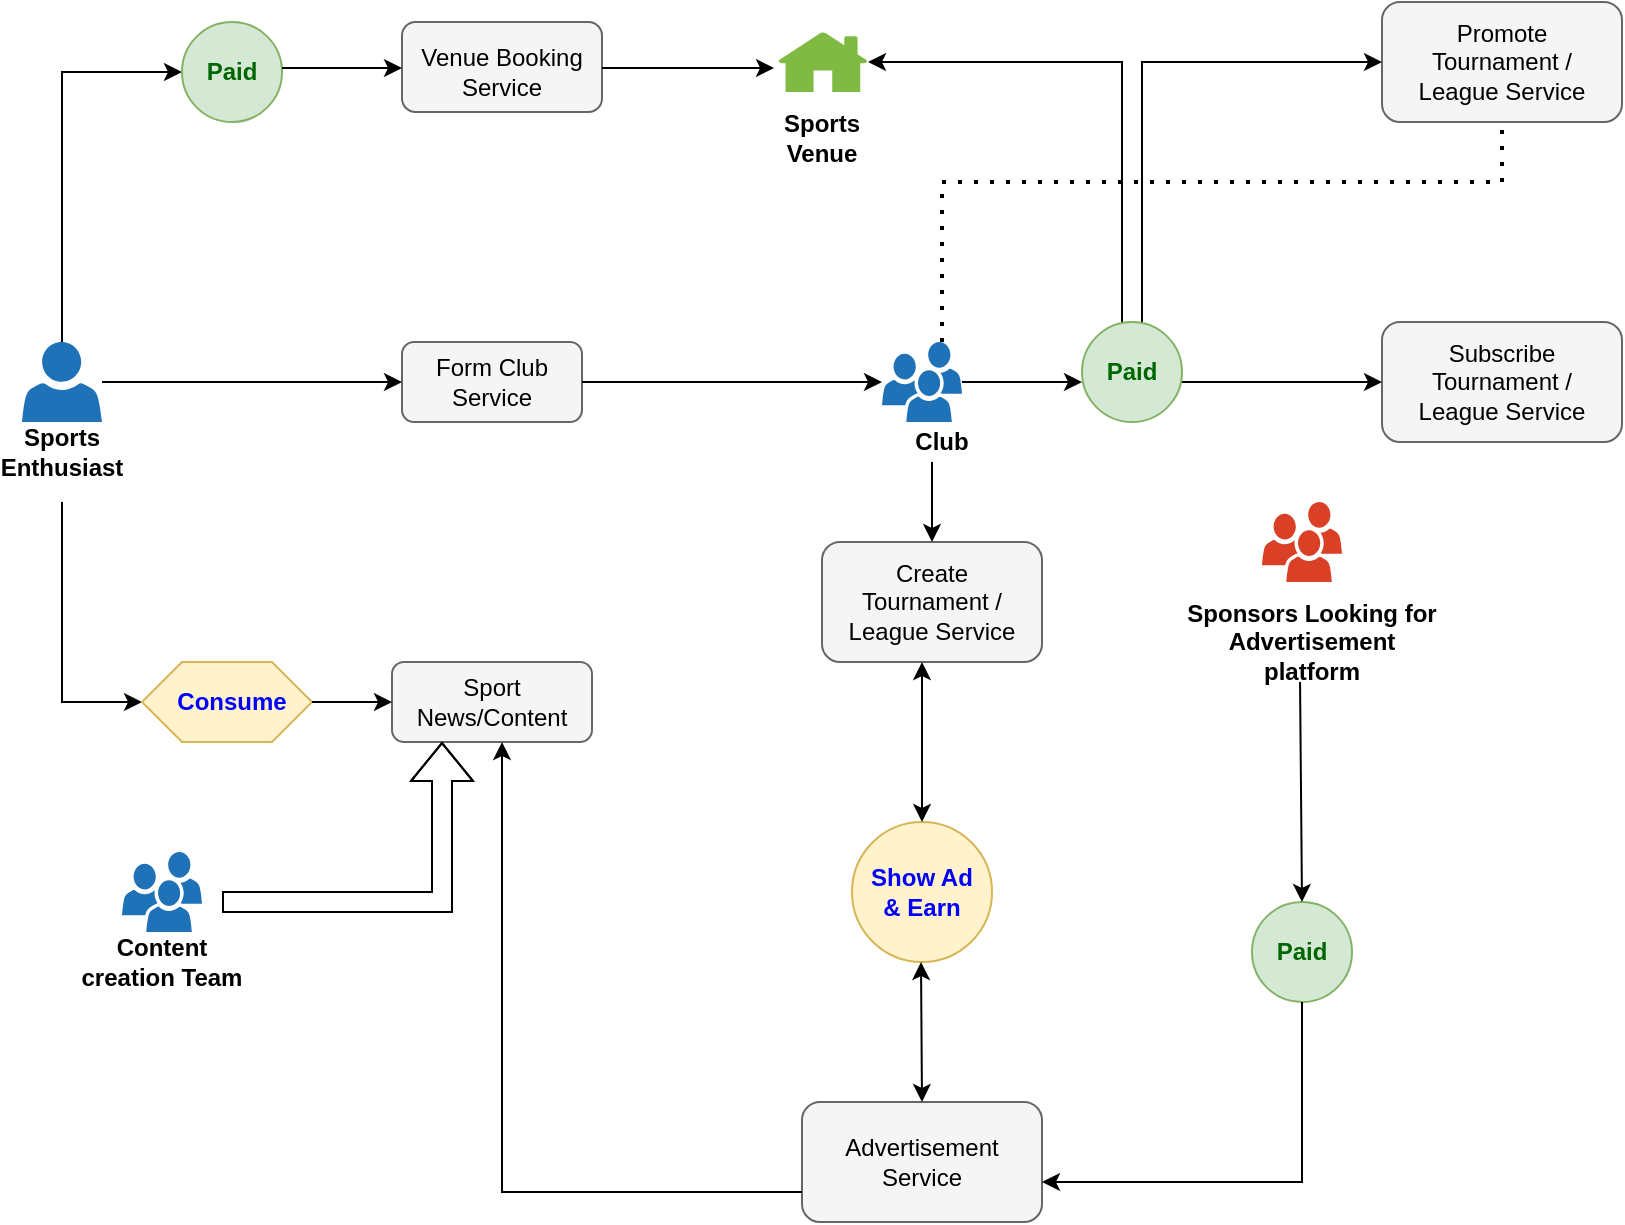 <mxfile version="20.6.0" type="github"><diagram id="gvGgr7Zljciwrfyh9hsr" name="Page-1"><mxGraphModel dx="1422" dy="729" grid="1" gridSize="10" guides="1" tooltips="1" connect="1" arrows="1" fold="1" page="1" pageScale="1" pageWidth="850" pageHeight="1100" math="0" shadow="0"><root><mxCell id="0"/><mxCell id="1" parent="0"/><mxCell id="EPbkJp4kcHKTeBEqlPCA-3" value="" style="sketch=0;pointerEvents=1;shadow=0;dashed=0;html=1;strokeColor=none;labelPosition=center;verticalLabelPosition=bottom;verticalAlign=top;outlineConnect=0;align=center;shape=mxgraph.office.users.user;fillColor=#2072B8;" parent="1" vertex="1"><mxGeometry x="20" y="200" width="40" height="40" as="geometry"/></mxCell><mxCell id="EPbkJp4kcHKTeBEqlPCA-6" value="" style="rounded=1;whiteSpace=wrap;html=1;fillColor=#f5f5f5;fontColor=#333333;strokeColor=#666666;" parent="1" vertex="1"><mxGeometry x="210" y="200" width="90" height="40" as="geometry"/></mxCell><mxCell id="EPbkJp4kcHKTeBEqlPCA-7" value="Form Club Service" style="text;html=1;strokeColor=none;fillColor=none;align=center;verticalAlign=middle;whiteSpace=wrap;rounded=0;" parent="1" vertex="1"><mxGeometry x="225" y="205" width="60" height="30" as="geometry"/></mxCell><mxCell id="EPbkJp4kcHKTeBEqlPCA-9" value="&lt;b&gt;Sports Enthusiast&lt;/b&gt;" style="text;html=1;strokeColor=none;fillColor=none;align=center;verticalAlign=middle;whiteSpace=wrap;rounded=0;" parent="1" vertex="1"><mxGeometry x="10" y="240" width="60" height="30" as="geometry"/></mxCell><mxCell id="EPbkJp4kcHKTeBEqlPCA-16" value="" style="sketch=0;pointerEvents=1;shadow=0;dashed=0;html=1;strokeColor=none;labelPosition=center;verticalLabelPosition=bottom;verticalAlign=top;outlineConnect=0;align=center;shape=mxgraph.office.users.users;fillColor=#2072B8;" parent="1" vertex="1"><mxGeometry x="450" y="200" width="40" height="40" as="geometry"/></mxCell><mxCell id="EPbkJp4kcHKTeBEqlPCA-17" value="" style="endArrow=classic;html=1;rounded=0;exitX=1;exitY=0.5;exitDx=0;exitDy=0;" parent="1" source="EPbkJp4kcHKTeBEqlPCA-6" target="EPbkJp4kcHKTeBEqlPCA-16" edge="1"><mxGeometry width="50" height="50" relative="1" as="geometry"><mxPoint x="420" y="260" as="sourcePoint"/><mxPoint x="470" y="210" as="targetPoint"/></mxGeometry></mxCell><mxCell id="EPbkJp4kcHKTeBEqlPCA-18" value="&lt;b&gt;Club&lt;/b&gt;" style="text;html=1;strokeColor=none;fillColor=none;align=center;verticalAlign=middle;whiteSpace=wrap;rounded=0;" parent="1" vertex="1"><mxGeometry x="460" y="240" width="40" height="20" as="geometry"/></mxCell><mxCell id="EPbkJp4kcHKTeBEqlPCA-19" value="" style="rounded=1;whiteSpace=wrap;html=1;fillColor=#f5f5f5;strokeColor=#666666;fontColor=#333333;" parent="1" vertex="1"><mxGeometry x="420" y="300" width="110" height="60" as="geometry"/></mxCell><mxCell id="EPbkJp4kcHKTeBEqlPCA-20" value="Create Tournament / League Service" style="text;html=1;strokeColor=none;fillColor=none;align=center;verticalAlign=middle;whiteSpace=wrap;rounded=0;" parent="1" vertex="1"><mxGeometry x="425" y="310" width="100" height="40" as="geometry"/></mxCell><mxCell id="EPbkJp4kcHKTeBEqlPCA-22" value="" style="rounded=1;whiteSpace=wrap;html=1;fillColor=#f5f5f5;fontColor=#333333;strokeColor=#666666;" parent="1" vertex="1"><mxGeometry x="700" y="190" width="120" height="60" as="geometry"/></mxCell><mxCell id="EPbkJp4kcHKTeBEqlPCA-23" value="Subscribe Tournament / League Service" style="text;html=1;strokeColor=none;fillColor=none;align=center;verticalAlign=middle;whiteSpace=wrap;rounded=0;" parent="1" vertex="1"><mxGeometry x="710" y="200" width="100" height="40" as="geometry"/></mxCell><mxCell id="EPbkJp4kcHKTeBEqlPCA-24" value="" style="ellipse;whiteSpace=wrap;html=1;aspect=fixed;fillColor=#d5e8d4;strokeColor=#82b366;" parent="1" vertex="1"><mxGeometry x="550" y="190" width="50" height="50" as="geometry"/></mxCell><mxCell id="EPbkJp4kcHKTeBEqlPCA-25" value="&lt;font color=&quot;#006600&quot;&gt;&lt;b&gt;Paid&lt;/b&gt;&lt;/font&gt;" style="text;html=1;strokeColor=none;fillColor=none;align=center;verticalAlign=middle;whiteSpace=wrap;rounded=0;" parent="1" vertex="1"><mxGeometry x="545" y="200" width="60" height="30" as="geometry"/></mxCell><mxCell id="EPbkJp4kcHKTeBEqlPCA-26" value="" style="endArrow=classic;html=1;rounded=0;exitX=1;exitY=0.5;exitDx=0;exitDy=0;exitPerimeter=0;" parent="1" source="EPbkJp4kcHKTeBEqlPCA-16" edge="1"><mxGeometry width="50" height="50" relative="1" as="geometry"><mxPoint x="500" y="320" as="sourcePoint"/><mxPoint x="550" y="220" as="targetPoint"/></mxGeometry></mxCell><mxCell id="EPbkJp4kcHKTeBEqlPCA-27" value="" style="endArrow=classic;html=1;rounded=0;entryX=0;entryY=0.5;entryDx=0;entryDy=0;" parent="1" target="EPbkJp4kcHKTeBEqlPCA-22" edge="1"><mxGeometry width="50" height="50" relative="1" as="geometry"><mxPoint x="600" y="220" as="sourcePoint"/><mxPoint x="650" y="200" as="targetPoint"/></mxGeometry></mxCell><mxCell id="EPbkJp4kcHKTeBEqlPCA-30" value="" style="rounded=1;whiteSpace=wrap;html=1;fillColor=#f5f5f5;fontColor=#333333;strokeColor=#666666;" parent="1" vertex="1"><mxGeometry x="700" y="30" width="120" height="60" as="geometry"/></mxCell><mxCell id="EPbkJp4kcHKTeBEqlPCA-31" value="" style="endArrow=classic;html=1;rounded=0;exitX=0.375;exitY=1;exitDx=0;exitDy=0;entryX=0.5;entryY=0;entryDx=0;entryDy=0;exitPerimeter=0;" parent="1" source="EPbkJp4kcHKTeBEqlPCA-18" target="EPbkJp4kcHKTeBEqlPCA-19" edge="1"><mxGeometry width="50" height="50" relative="1" as="geometry"><mxPoint x="480" y="260" as="sourcePoint"/><mxPoint x="480" y="300" as="targetPoint"/></mxGeometry></mxCell><mxCell id="EPbkJp4kcHKTeBEqlPCA-34" value="" style="endArrow=classic;html=1;rounded=0;entryX=0;entryY=0.5;entryDx=0;entryDy=0;" parent="1" target="EPbkJp4kcHKTeBEqlPCA-30" edge="1"><mxGeometry width="50" height="50" relative="1" as="geometry"><mxPoint x="580" y="190" as="sourcePoint"/><mxPoint x="630" y="60" as="targetPoint"/><Array as="points"><mxPoint x="580" y="60"/></Array></mxGeometry></mxCell><mxCell id="EPbkJp4kcHKTeBEqlPCA-35" value="Promote Tournament / League Service" style="text;html=1;strokeColor=none;fillColor=none;align=center;verticalAlign=middle;whiteSpace=wrap;rounded=0;" parent="1" vertex="1"><mxGeometry x="710" y="40" width="100" height="40" as="geometry"/></mxCell><mxCell id="EPbkJp4kcHKTeBEqlPCA-37" value="" style="endArrow=none;dashed=1;html=1;dashPattern=1 3;strokeWidth=2;rounded=0;entryX=0.5;entryY=1;entryDx=0;entryDy=0;entryPerimeter=0;exitX=0.75;exitY=0;exitDx=0;exitDy=0;exitPerimeter=0;" parent="1" source="EPbkJp4kcHKTeBEqlPCA-16" target="EPbkJp4kcHKTeBEqlPCA-30" edge="1"><mxGeometry width="50" height="50" relative="1" as="geometry"><mxPoint x="490" y="190" as="sourcePoint"/><mxPoint x="770" y="100" as="targetPoint"/><Array as="points"><mxPoint x="480" y="120"/><mxPoint x="760" y="120"/></Array></mxGeometry></mxCell><mxCell id="EPbkJp4kcHKTeBEqlPCA-38" value="" style="sketch=0;pointerEvents=1;shadow=0;dashed=0;html=1;strokeColor=none;labelPosition=center;verticalLabelPosition=bottom;verticalAlign=top;outlineConnect=0;align=center;shape=mxgraph.office.users.users;fillColor=#DA4026;" parent="1" vertex="1"><mxGeometry x="640" y="280" width="40" height="40" as="geometry"/></mxCell><mxCell id="EPbkJp4kcHKTeBEqlPCA-39" value="&lt;b&gt;Sponsors Looking for Advertisement platform&lt;/b&gt;" style="text;html=1;strokeColor=none;fillColor=none;align=center;verticalAlign=middle;whiteSpace=wrap;rounded=0;" parent="1" vertex="1"><mxGeometry x="600" y="335" width="130" height="30" as="geometry"/></mxCell><mxCell id="EPbkJp4kcHKTeBEqlPCA-43" value="" style="ellipse;whiteSpace=wrap;html=1;aspect=fixed;fillColor=#fff2cc;strokeColor=#d6b656;" parent="1" vertex="1"><mxGeometry x="435" y="440" width="70" height="70" as="geometry"/></mxCell><mxCell id="EPbkJp4kcHKTeBEqlPCA-45" value="&lt;font color=&quot;#0000ff&quot;&gt;&lt;b&gt;Show Ad &amp;amp; Earn&lt;/b&gt;&lt;/font&gt;" style="text;html=1;strokeColor=none;fillColor=none;align=center;verticalAlign=middle;whiteSpace=wrap;rounded=0;" parent="1" vertex="1"><mxGeometry x="440" y="460" width="60" height="30" as="geometry"/></mxCell><mxCell id="EPbkJp4kcHKTeBEqlPCA-51" value="" style="rounded=1;whiteSpace=wrap;html=1;fillColor=#f5f5f5;fontColor=#333333;strokeColor=#666666;" parent="1" vertex="1"><mxGeometry x="410" y="580" width="120" height="60" as="geometry"/></mxCell><mxCell id="EPbkJp4kcHKTeBEqlPCA-52" value="Advertisement Service" style="text;html=1;strokeColor=none;fillColor=none;align=center;verticalAlign=middle;whiteSpace=wrap;rounded=0;" parent="1" vertex="1"><mxGeometry x="420" y="590" width="100" height="40" as="geometry"/></mxCell><mxCell id="EPbkJp4kcHKTeBEqlPCA-54" value="" style="ellipse;whiteSpace=wrap;html=1;aspect=fixed;fillColor=#d5e8d4;strokeColor=#82b366;" parent="1" vertex="1"><mxGeometry x="635" y="480" width="50" height="50" as="geometry"/></mxCell><mxCell id="EPbkJp4kcHKTeBEqlPCA-55" value="" style="endArrow=classic;html=1;rounded=0;exitX=0.454;exitY=1.167;exitDx=0;exitDy=0;exitPerimeter=0;" parent="1" edge="1" source="EPbkJp4kcHKTeBEqlPCA-39"><mxGeometry width="50" height="50" relative="1" as="geometry"><mxPoint x="660" y="380" as="sourcePoint"/><mxPoint x="660" y="480" as="targetPoint"/></mxGeometry></mxCell><mxCell id="EPbkJp4kcHKTeBEqlPCA-56" value="&lt;font color=&quot;#006600&quot;&gt;&lt;b&gt;Paid&lt;/b&gt;&lt;/font&gt;" style="text;html=1;strokeColor=none;fillColor=none;align=center;verticalAlign=middle;whiteSpace=wrap;rounded=0;" parent="1" vertex="1"><mxGeometry x="630" y="490" width="60" height="30" as="geometry"/></mxCell><mxCell id="EPbkJp4kcHKTeBEqlPCA-57" value="" style="endArrow=classic;html=1;rounded=0;exitX=0.5;exitY=1;exitDx=0;exitDy=0;" parent="1" source="EPbkJp4kcHKTeBEqlPCA-54" edge="1"><mxGeometry width="50" height="50" relative="1" as="geometry"><mxPoint x="640" y="580" as="sourcePoint"/><mxPoint x="530" y="620" as="targetPoint"/><Array as="points"><mxPoint x="660" y="620"/></Array></mxGeometry></mxCell><mxCell id="EPbkJp4kcHKTeBEqlPCA-60" value="" style="sketch=0;pointerEvents=1;shadow=0;dashed=0;html=1;strokeColor=none;labelPosition=center;verticalLabelPosition=bottom;verticalAlign=top;outlineConnect=0;align=center;shape=mxgraph.office.concepts.home;fillColor=#7FBA42;" parent="1" vertex="1"><mxGeometry x="398" y="45" width="45" height="30" as="geometry"/></mxCell><mxCell id="EPbkJp4kcHKTeBEqlPCA-61" value="" style="rounded=1;whiteSpace=wrap;html=1;fillColor=#f5f5f5;fontColor=#333333;strokeColor=#666666;" parent="1" vertex="1"><mxGeometry x="210" y="40" width="100" height="45" as="geometry"/></mxCell><mxCell id="EPbkJp4kcHKTeBEqlPCA-62" value="Venue Booking Service" style="text;html=1;strokeColor=none;fillColor=none;align=center;verticalAlign=middle;whiteSpace=wrap;rounded=0;" parent="1" vertex="1"><mxGeometry x="215" y="47.5" width="90" height="35" as="geometry"/></mxCell><mxCell id="EPbkJp4kcHKTeBEqlPCA-63" value="" style="endArrow=classic;html=1;rounded=0;exitX=0.5;exitY=0;exitDx=0;exitDy=0;exitPerimeter=0;entryX=0;entryY=0.5;entryDx=0;entryDy=0;" parent="1" source="EPbkJp4kcHKTeBEqlPCA-3" target="EPbkJp4kcHKTeBEqlPCA-67" edge="1"><mxGeometry width="50" height="50" relative="1" as="geometry"><mxPoint x="40" y="190" as="sourcePoint"/><mxPoint x="100" y="90" as="targetPoint"/><Array as="points"><mxPoint x="40" y="65"/></Array></mxGeometry></mxCell><mxCell id="EPbkJp4kcHKTeBEqlPCA-64" value="" style="endArrow=classic;html=1;rounded=0;entryX=0;entryY=0.5;entryDx=0;entryDy=0;" parent="1" source="EPbkJp4kcHKTeBEqlPCA-3" target="EPbkJp4kcHKTeBEqlPCA-6" edge="1"><mxGeometry width="50" height="50" relative="1" as="geometry"><mxPoint x="130" y="260" as="sourcePoint"/><mxPoint x="180" y="210" as="targetPoint"/></mxGeometry></mxCell><mxCell id="EPbkJp4kcHKTeBEqlPCA-65" value="&lt;b&gt;Sports Venue&lt;/b&gt;" style="text;html=1;strokeColor=none;fillColor=none;align=center;verticalAlign=middle;whiteSpace=wrap;rounded=0;" parent="1" vertex="1"><mxGeometry x="390" y="82.5" width="60" height="30" as="geometry"/></mxCell><mxCell id="EPbkJp4kcHKTeBEqlPCA-66" value="" style="endArrow=classic;html=1;rounded=0;entryX=-0.044;entryY=0.6;entryDx=0;entryDy=0;entryPerimeter=0;" parent="1" target="EPbkJp4kcHKTeBEqlPCA-60" edge="1"><mxGeometry width="50" height="50" relative="1" as="geometry"><mxPoint x="310" y="63" as="sourcePoint"/><mxPoint x="390" y="65" as="targetPoint"/></mxGeometry></mxCell><mxCell id="EPbkJp4kcHKTeBEqlPCA-67" value="" style="ellipse;whiteSpace=wrap;html=1;aspect=fixed;fillColor=#d5e8d4;strokeColor=#82b366;" parent="1" vertex="1"><mxGeometry x="100" y="40" width="50" height="50" as="geometry"/></mxCell><mxCell id="EPbkJp4kcHKTeBEqlPCA-68" value="&lt;b&gt;&lt;font color=&quot;#006600&quot;&gt;Paid&lt;/font&gt;&lt;/b&gt;" style="text;html=1;strokeColor=none;fillColor=none;align=center;verticalAlign=middle;whiteSpace=wrap;rounded=0;" parent="1" vertex="1"><mxGeometry x="95" y="50" width="60" height="30" as="geometry"/></mxCell><mxCell id="EPbkJp4kcHKTeBEqlPCA-69" value="" style="endArrow=classic;html=1;rounded=0;" parent="1" edge="1"><mxGeometry width="50" height="50" relative="1" as="geometry"><mxPoint x="150" y="63" as="sourcePoint"/><mxPoint x="210" y="63" as="targetPoint"/></mxGeometry></mxCell><mxCell id="EPbkJp4kcHKTeBEqlPCA-70" value="" style="endArrow=classic;html=1;rounded=0;exitX=0.4;exitY=0;exitDx=0;exitDy=0;exitPerimeter=0;" parent="1" source="EPbkJp4kcHKTeBEqlPCA-24" target="EPbkJp4kcHKTeBEqlPCA-60" edge="1"><mxGeometry width="50" height="50" relative="1" as="geometry"><mxPoint x="570" y="180" as="sourcePoint"/><mxPoint x="440" y="90" as="targetPoint"/><Array as="points"><mxPoint x="570" y="60"/></Array></mxGeometry></mxCell><mxCell id="EPbkJp4kcHKTeBEqlPCA-72" value="" style="endArrow=classic;startArrow=classic;html=1;rounded=0;exitX=0.5;exitY=0;exitDx=0;exitDy=0;" parent="1" source="EPbkJp4kcHKTeBEqlPCA-43" edge="1"><mxGeometry width="50" height="50" relative="1" as="geometry"><mxPoint x="440" y="410" as="sourcePoint"/><mxPoint x="470" y="360" as="targetPoint"/></mxGeometry></mxCell><mxCell id="EPbkJp4kcHKTeBEqlPCA-73" value="" style="endArrow=classic;startArrow=classic;html=1;rounded=0;exitX=0.5;exitY=0;exitDx=0;exitDy=0;" parent="1" source="EPbkJp4kcHKTeBEqlPCA-51" edge="1"><mxGeometry width="50" height="50" relative="1" as="geometry"><mxPoint x="469.5" y="590" as="sourcePoint"/><mxPoint x="469.5" y="510" as="targetPoint"/></mxGeometry></mxCell><mxCell id="EPbkJp4kcHKTeBEqlPCA-77" value="" style="rounded=1;whiteSpace=wrap;html=1;fillColor=#f5f5f5;strokeColor=#666666;fontColor=#333333;" parent="1" vertex="1"><mxGeometry x="205" y="360" width="100" height="40" as="geometry"/></mxCell><mxCell id="EPbkJp4kcHKTeBEqlPCA-78" value="Sport News/Content" style="text;html=1;strokeColor=none;fillColor=none;align=center;verticalAlign=middle;whiteSpace=wrap;rounded=0;" parent="1" vertex="1"><mxGeometry x="225" y="365" width="60" height="30" as="geometry"/></mxCell><mxCell id="EPbkJp4kcHKTeBEqlPCA-79" value="" style="endArrow=classic;html=1;rounded=0;" parent="1" edge="1"><mxGeometry width="50" height="50" relative="1" as="geometry"><mxPoint x="40" y="280" as="sourcePoint"/><mxPoint x="80" y="380" as="targetPoint"/><Array as="points"><mxPoint x="40" y="380"/></Array></mxGeometry></mxCell><mxCell id="EPbkJp4kcHKTeBEqlPCA-81" value="" style="endArrow=classic;html=1;rounded=0;exitX=0;exitY=0.75;exitDx=0;exitDy=0;" parent="1" source="EPbkJp4kcHKTeBEqlPCA-51" edge="1"><mxGeometry width="50" height="50" relative="1" as="geometry"><mxPoint x="230" y="450" as="sourcePoint"/><mxPoint x="260" y="400" as="targetPoint"/><Array as="points"><mxPoint x="260" y="625"/></Array></mxGeometry></mxCell><mxCell id="oAzMthXAfiw33Onyk6M_-2" value="" style="shape=hexagon;perimeter=hexagonPerimeter2;whiteSpace=wrap;html=1;fixedSize=1;fillColor=#fff2cc;strokeColor=#d6b656;" parent="1" vertex="1"><mxGeometry x="80" y="360" width="85" height="40" as="geometry"/></mxCell><mxCell id="oAzMthXAfiw33Onyk6M_-3" value="" style="sketch=0;pointerEvents=1;shadow=0;dashed=0;html=1;strokeColor=none;labelPosition=center;verticalLabelPosition=bottom;verticalAlign=top;outlineConnect=0;align=center;shape=mxgraph.office.users.users;fillColor=#2072B8;" parent="1" vertex="1"><mxGeometry x="70" y="455" width="40" height="40" as="geometry"/></mxCell><mxCell id="oAzMthXAfiw33Onyk6M_-4" value="&lt;b&gt;Content creation Team&lt;/b&gt;" style="text;html=1;strokeColor=none;fillColor=none;align=center;verticalAlign=middle;whiteSpace=wrap;rounded=0;" parent="1" vertex="1"><mxGeometry x="45" y="495" width="90" height="30" as="geometry"/></mxCell><mxCell id="oAzMthXAfiw33Onyk6M_-6" value="" style="endArrow=classic;html=1;rounded=0;exitX=1;exitY=0.5;exitDx=0;exitDy=0;entryX=0;entryY=0.5;entryDx=0;entryDy=0;" parent="1" source="oAzMthXAfiw33Onyk6M_-2" target="EPbkJp4kcHKTeBEqlPCA-77" edge="1"><mxGeometry width="50" height="50" relative="1" as="geometry"><mxPoint x="160" y="370" as="sourcePoint"/><mxPoint x="210" y="320" as="targetPoint"/></mxGeometry></mxCell><mxCell id="oAzMthXAfiw33Onyk6M_-7" value="&lt;font color=&quot;#0000ff&quot;&gt;&lt;b&gt;Consume&lt;/b&gt;&lt;/font&gt;" style="text;html=1;strokeColor=none;fillColor=none;align=center;verticalAlign=middle;whiteSpace=wrap;rounded=0;" parent="1" vertex="1"><mxGeometry x="95" y="365" width="60" height="30" as="geometry"/></mxCell><mxCell id="oAzMthXAfiw33Onyk6M_-11" value="" style="shape=flexArrow;endArrow=classic;html=1;rounded=0;entryX=0.25;entryY=1;entryDx=0;entryDy=0;" parent="1" target="EPbkJp4kcHKTeBEqlPCA-77" edge="1"><mxGeometry width="50" height="50" relative="1" as="geometry"><mxPoint x="120" y="480" as="sourcePoint"/><mxPoint x="225" y="410" as="targetPoint"/><Array as="points"><mxPoint x="230" y="480"/></Array></mxGeometry></mxCell></root></mxGraphModel></diagram></mxfile>